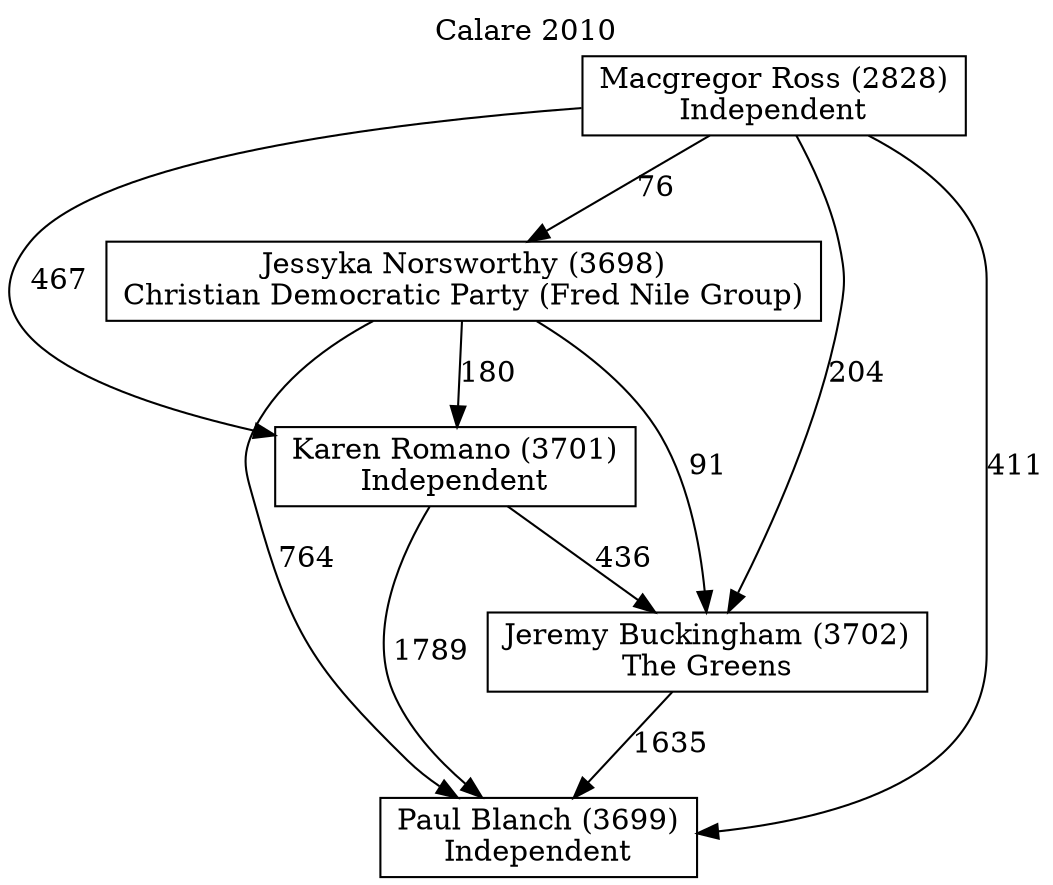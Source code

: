 // House preference flow
digraph "Paul Blanch (3699)_Calare_2010" {
	graph [label="Calare 2010" labelloc=t mclimit=10]
	node [shape=box]
	"Paul Blanch (3699)" [label="Paul Blanch (3699)
Independent"]
	"Jeremy Buckingham (3702)" [label="Jeremy Buckingham (3702)
The Greens"]
	"Karen Romano (3701)" [label="Karen Romano (3701)
Independent"]
	"Jessyka Norsworthy (3698)" [label="Jessyka Norsworthy (3698)
Christian Democratic Party (Fred Nile Group)"]
	"Macgregor Ross (2828)" [label="Macgregor Ross (2828)
Independent"]
	"Jeremy Buckingham (3702)" -> "Paul Blanch (3699)" [label=1635]
	"Karen Romano (3701)" -> "Jeremy Buckingham (3702)" [label=436]
	"Jessyka Norsworthy (3698)" -> "Karen Romano (3701)" [label=180]
	"Macgregor Ross (2828)" -> "Jessyka Norsworthy (3698)" [label=76]
	"Karen Romano (3701)" -> "Paul Blanch (3699)" [label=1789]
	"Jessyka Norsworthy (3698)" -> "Paul Blanch (3699)" [label=764]
	"Macgregor Ross (2828)" -> "Paul Blanch (3699)" [label=411]
	"Macgregor Ross (2828)" -> "Karen Romano (3701)" [label=467]
	"Jessyka Norsworthy (3698)" -> "Jeremy Buckingham (3702)" [label=91]
	"Macgregor Ross (2828)" -> "Jeremy Buckingham (3702)" [label=204]
}
